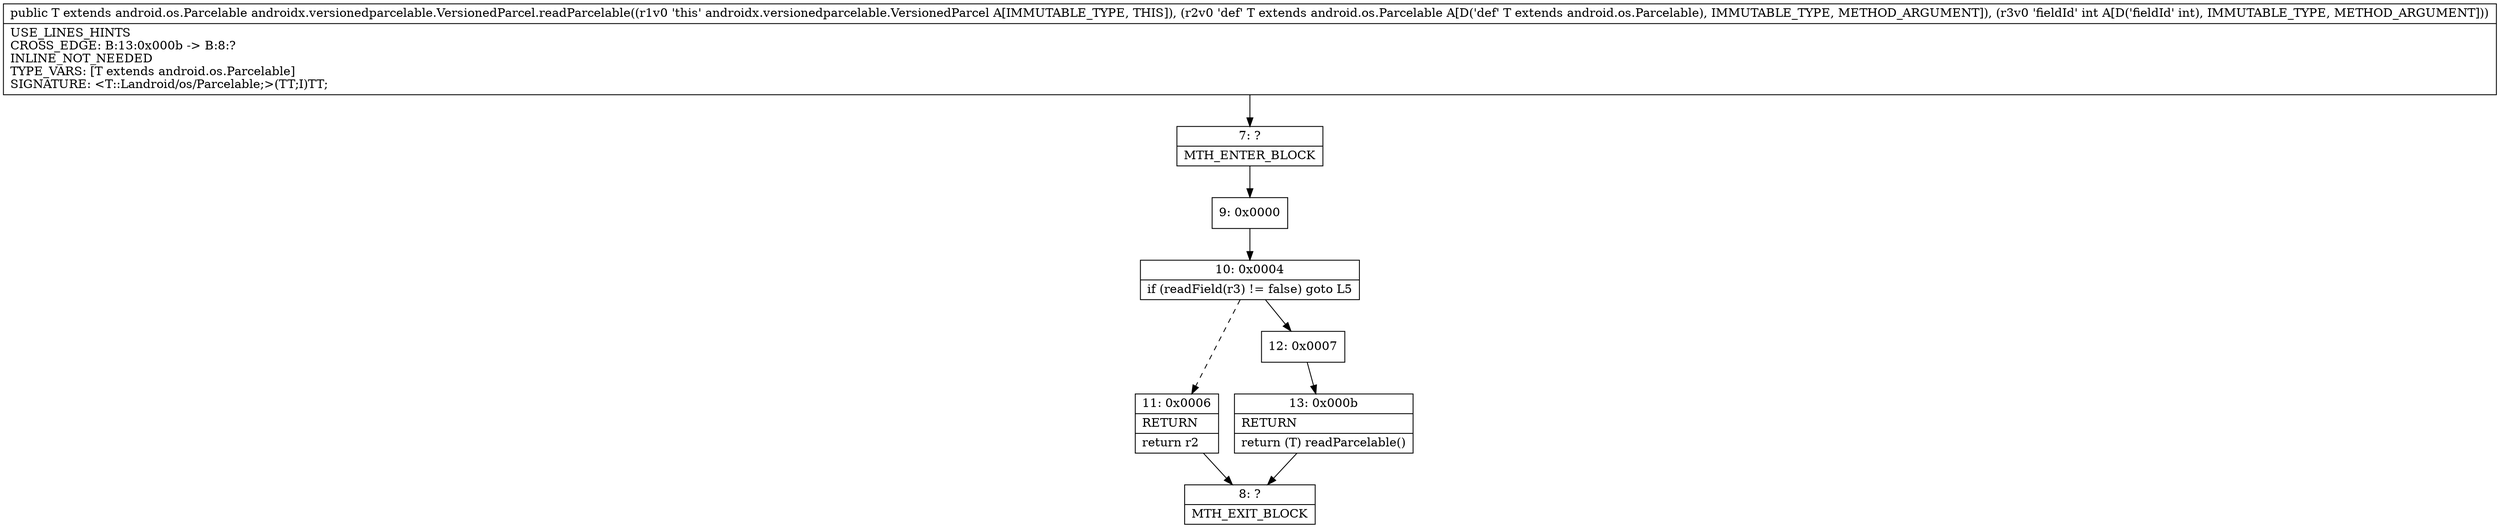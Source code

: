 digraph "CFG forandroidx.versionedparcelable.VersionedParcel.readParcelable(Landroid\/os\/Parcelable;I)Landroid\/os\/Parcelable;" {
Node_7 [shape=record,label="{7\:\ ?|MTH_ENTER_BLOCK\l}"];
Node_9 [shape=record,label="{9\:\ 0x0000}"];
Node_10 [shape=record,label="{10\:\ 0x0004|if (readField(r3) != false) goto L5\l}"];
Node_11 [shape=record,label="{11\:\ 0x0006|RETURN\l|return r2\l}"];
Node_8 [shape=record,label="{8\:\ ?|MTH_EXIT_BLOCK\l}"];
Node_12 [shape=record,label="{12\:\ 0x0007}"];
Node_13 [shape=record,label="{13\:\ 0x000b|RETURN\l|return (T) readParcelable()\l}"];
MethodNode[shape=record,label="{public T extends android.os.Parcelable androidx.versionedparcelable.VersionedParcel.readParcelable((r1v0 'this' androidx.versionedparcelable.VersionedParcel A[IMMUTABLE_TYPE, THIS]), (r2v0 'def' T extends android.os.Parcelable A[D('def' T extends android.os.Parcelable), IMMUTABLE_TYPE, METHOD_ARGUMENT]), (r3v0 'fieldId' int A[D('fieldId' int), IMMUTABLE_TYPE, METHOD_ARGUMENT]))  | USE_LINES_HINTS\lCROSS_EDGE: B:13:0x000b \-\> B:8:?\lINLINE_NOT_NEEDED\lTYPE_VARS: [T extends android.os.Parcelable]\lSIGNATURE: \<T::Landroid\/os\/Parcelable;\>(TT;I)TT;\l}"];
MethodNode -> Node_7;Node_7 -> Node_9;
Node_9 -> Node_10;
Node_10 -> Node_11[style=dashed];
Node_10 -> Node_12;
Node_11 -> Node_8;
Node_12 -> Node_13;
Node_13 -> Node_8;
}

